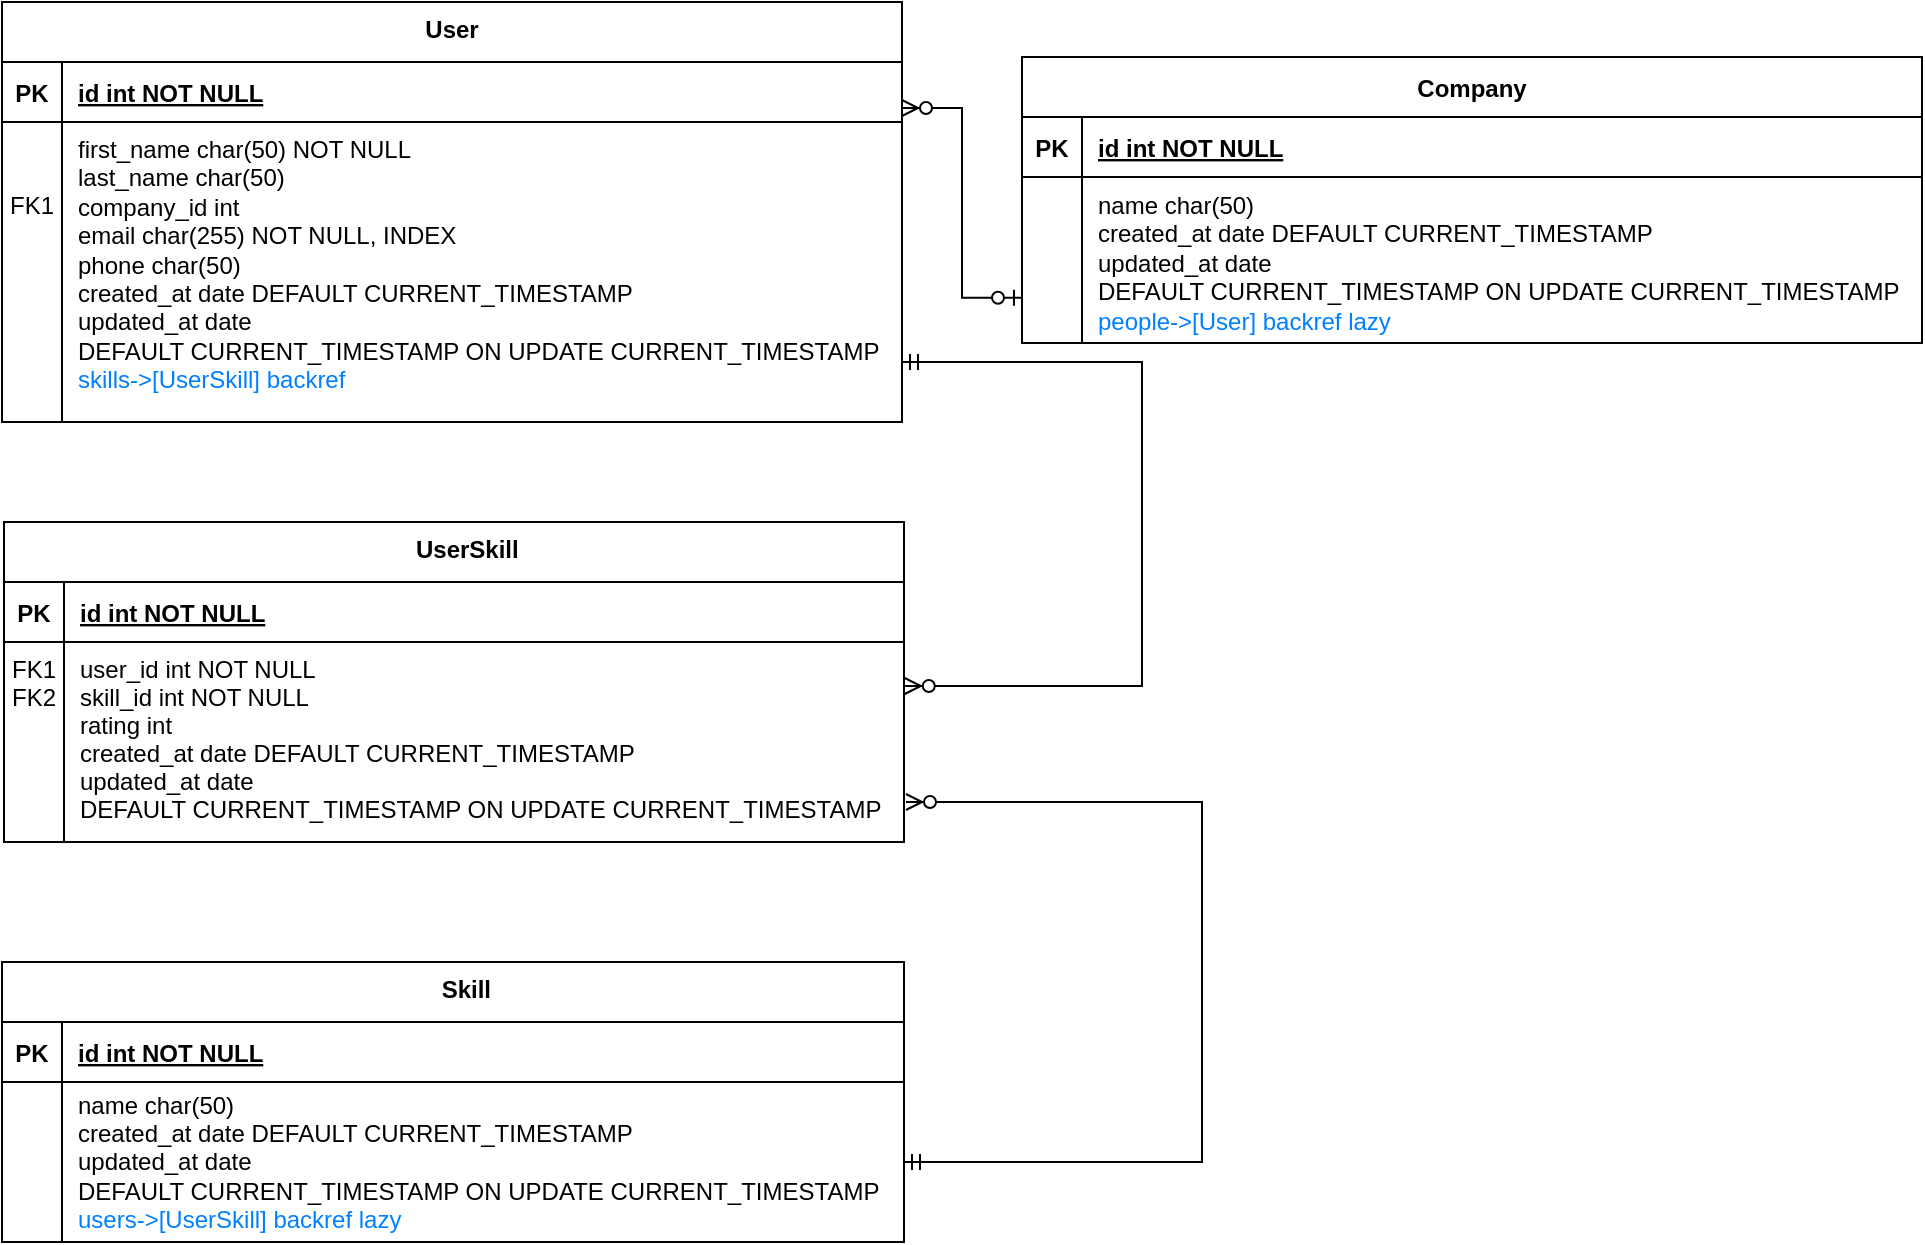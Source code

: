 <mxfile version="20.8.10" type="device"><diagram id="R2lEEEUBdFMjLlhIrx00" name="Page-1"><mxGraphModel dx="852" dy="617" grid="1" gridSize="10" guides="1" tooltips="1" connect="1" arrows="1" fold="1" page="1" pageScale="1" pageWidth="850" pageHeight="1100" math="0" shadow="0" extFonts="Permanent Marker^https://fonts.googleapis.com/css?family=Permanent+Marker"><root><mxCell id="0"/><mxCell id="1" parent="0"/><mxCell id="24U75acfWT06wrxhHOT8-1" value="User" style="shape=table;startSize=30;container=1;collapsible=1;childLayout=tableLayout;fixedRows=1;rowLines=0;fontStyle=1;align=center;resizeLast=1;verticalAlign=top;" parent="1" vertex="1"><mxGeometry x="130" y="560" width="450" height="210" as="geometry"/></mxCell><mxCell id="24U75acfWT06wrxhHOT8-2" value="" style="shape=partialRectangle;collapsible=0;dropTarget=0;pointerEvents=0;fillColor=none;points=[[0,0.5],[1,0.5]];portConstraint=eastwest;top=0;left=0;right=0;bottom=1;" parent="24U75acfWT06wrxhHOT8-1" vertex="1"><mxGeometry y="30" width="450" height="30" as="geometry"/></mxCell><mxCell id="24U75acfWT06wrxhHOT8-3" value="PK" style="shape=partialRectangle;overflow=hidden;connectable=0;fillColor=none;top=0;left=0;bottom=0;right=0;fontStyle=1;" parent="24U75acfWT06wrxhHOT8-2" vertex="1"><mxGeometry width="30" height="30" as="geometry"><mxRectangle width="30" height="30" as="alternateBounds"/></mxGeometry></mxCell><mxCell id="24U75acfWT06wrxhHOT8-4" value="id int NOT NULL" style="shape=partialRectangle;overflow=hidden;connectable=0;fillColor=none;top=0;left=0;bottom=0;right=0;align=left;spacingLeft=6;fontStyle=5;" parent="24U75acfWT06wrxhHOT8-2" vertex="1"><mxGeometry x="30" width="420" height="30" as="geometry"><mxRectangle width="420" height="30" as="alternateBounds"/></mxGeometry></mxCell><mxCell id="24U75acfWT06wrxhHOT8-5" value="" style="shape=partialRectangle;collapsible=0;dropTarget=0;pointerEvents=0;fillColor=none;points=[[0,0.5],[1,0.5]];portConstraint=eastwest;top=0;left=0;right=0;bottom=0;" parent="24U75acfWT06wrxhHOT8-1" vertex="1"><mxGeometry y="60" width="450" height="150" as="geometry"/></mxCell><mxCell id="24U75acfWT06wrxhHOT8-6" value="&#xA;    &#xA;    FK1    " style="shape=partialRectangle;overflow=hidden;connectable=0;fillColor=none;top=0;left=0;bottom=0;right=0;verticalAlign=top;align=center;" parent="24U75acfWT06wrxhHOT8-5" vertex="1"><mxGeometry width="30" height="150" as="geometry"><mxRectangle width="30" height="150" as="alternateBounds"/></mxGeometry></mxCell><mxCell id="24U75acfWT06wrxhHOT8-7" value="first_name char(50) NOT NULL&lt;br&gt;last_name char(50)&lt;br&gt;company_id int &lt;br&gt;email char(255) NOT NULL, INDEX&lt;br&gt;phone char(50)&lt;br&gt;created_at date DEFAULT CURRENT_TIMESTAMP&lt;br&gt;updated_at date &lt;br&gt;&lt;div&gt;DEFAULT CURRENT_TIMESTAMP ON UPDATE CURRENT_TIMESTAMP&lt;/div&gt;&lt;div&gt;&lt;font color=&quot;#007FFF&quot;&gt;skills-&amp;gt;[UserSkill] backref&lt;/font&gt; &lt;/div&gt;" style="shape=partialRectangle;overflow=hidden;connectable=0;fillColor=none;top=0;left=0;bottom=0;right=0;align=left;spacingLeft=6;verticalAlign=top;html=1;" parent="24U75acfWT06wrxhHOT8-5" vertex="1"><mxGeometry x="30" width="420" height="150" as="geometry"><mxRectangle width="420" height="150" as="alternateBounds"/></mxGeometry></mxCell><mxCell id="24U75acfWT06wrxhHOT8-8" value="    UserSkill" style="shape=table;startSize=30;container=1;collapsible=1;childLayout=tableLayout;fixedRows=1;rowLines=0;fontStyle=1;align=center;resizeLast=1;verticalAlign=top;" parent="1" vertex="1"><mxGeometry x="131" y="820" width="450" height="160" as="geometry"/></mxCell><mxCell id="24U75acfWT06wrxhHOT8-9" value="" style="shape=partialRectangle;collapsible=0;dropTarget=0;pointerEvents=0;fillColor=none;points=[[0,0.5],[1,0.5]];portConstraint=eastwest;top=0;left=0;right=0;bottom=1;" parent="24U75acfWT06wrxhHOT8-8" vertex="1"><mxGeometry y="30" width="450" height="30" as="geometry"/></mxCell><mxCell id="24U75acfWT06wrxhHOT8-10" value="PK" style="shape=partialRectangle;overflow=hidden;connectable=0;fillColor=none;top=0;left=0;bottom=0;right=0;fontStyle=1;" parent="24U75acfWT06wrxhHOT8-9" vertex="1"><mxGeometry width="30" height="30" as="geometry"><mxRectangle width="30" height="30" as="alternateBounds"/></mxGeometry></mxCell><mxCell id="24U75acfWT06wrxhHOT8-11" value="id int NOT NULL" style="shape=partialRectangle;overflow=hidden;connectable=0;fillColor=none;top=0;left=0;bottom=0;right=0;align=left;spacingLeft=6;fontStyle=5;" parent="24U75acfWT06wrxhHOT8-9" vertex="1"><mxGeometry x="30" width="420" height="30" as="geometry"><mxRectangle width="420" height="30" as="alternateBounds"/></mxGeometry></mxCell><mxCell id="24U75acfWT06wrxhHOT8-12" value="" style="shape=partialRectangle;collapsible=0;dropTarget=0;pointerEvents=0;fillColor=none;points=[[0,0.5],[1,0.5]];portConstraint=eastwest;top=0;left=0;right=0;bottom=0;" parent="24U75acfWT06wrxhHOT8-8" vertex="1"><mxGeometry y="60" width="450" height="100" as="geometry"/></mxCell><mxCell id="24U75acfWT06wrxhHOT8-13" value="FK1&#xA;       FK2        " style="shape=partialRectangle;overflow=hidden;connectable=0;fillColor=none;top=0;left=0;bottom=0;right=0;verticalAlign=top;" parent="24U75acfWT06wrxhHOT8-12" vertex="1"><mxGeometry width="30" height="100" as="geometry"><mxRectangle width="30" height="100" as="alternateBounds"/></mxGeometry></mxCell><mxCell id="24U75acfWT06wrxhHOT8-14" value="user_id int NOT NULL&#xA;skill_id int NOT NULL&#xA;rating int&#xA;created_at date DEFAULT CURRENT_TIMESTAMP&#xA;updated_at date &#xA;DEFAULT CURRENT_TIMESTAMP ON UPDATE CURRENT_TIMESTAMP&#xA;" style="shape=partialRectangle;overflow=hidden;connectable=0;fillColor=none;top=0;left=0;bottom=0;right=0;align=left;spacingLeft=6;verticalAlign=top;" parent="24U75acfWT06wrxhHOT8-12" vertex="1"><mxGeometry x="30" width="420" height="100" as="geometry"><mxRectangle width="420" height="100" as="alternateBounds"/></mxGeometry></mxCell><mxCell id="24U75acfWT06wrxhHOT8-15" value="    Skill" style="shape=table;startSize=30;container=1;collapsible=1;childLayout=tableLayout;fixedRows=1;rowLines=0;fontStyle=1;align=center;resizeLast=1;verticalAlign=top;" parent="1" vertex="1"><mxGeometry x="130" y="1040" width="451" height="140" as="geometry"/></mxCell><mxCell id="24U75acfWT06wrxhHOT8-16" value="" style="shape=partialRectangle;collapsible=0;dropTarget=0;pointerEvents=0;fillColor=none;points=[[0,0.5],[1,0.5]];portConstraint=eastwest;top=0;left=0;right=0;bottom=1;" parent="24U75acfWT06wrxhHOT8-15" vertex="1"><mxGeometry y="30" width="451" height="30" as="geometry"/></mxCell><mxCell id="24U75acfWT06wrxhHOT8-17" value="PK" style="shape=partialRectangle;overflow=hidden;connectable=0;fillColor=none;top=0;left=0;bottom=0;right=0;fontStyle=1;" parent="24U75acfWT06wrxhHOT8-16" vertex="1"><mxGeometry width="30" height="30" as="geometry"><mxRectangle width="30" height="30" as="alternateBounds"/></mxGeometry></mxCell><mxCell id="24U75acfWT06wrxhHOT8-18" value="id int NOT NULL" style="shape=partialRectangle;overflow=hidden;connectable=0;fillColor=none;top=0;left=0;bottom=0;right=0;align=left;spacingLeft=6;fontStyle=5;" parent="24U75acfWT06wrxhHOT8-16" vertex="1"><mxGeometry x="30" width="421" height="30" as="geometry"><mxRectangle width="421" height="30" as="alternateBounds"/></mxGeometry></mxCell><mxCell id="24U75acfWT06wrxhHOT8-19" value="" style="shape=partialRectangle;collapsible=0;dropTarget=0;pointerEvents=0;fillColor=none;points=[[0,0.5],[1,0.5]];portConstraint=eastwest;top=0;left=0;right=0;bottom=0;" parent="24U75acfWT06wrxhHOT8-15" vertex="1"><mxGeometry y="60" width="451" height="80" as="geometry"/></mxCell><mxCell id="24U75acfWT06wrxhHOT8-20" value="" style="shape=partialRectangle;overflow=hidden;connectable=0;fillColor=none;top=0;left=0;bottom=0;right=0;verticalAlign=top;" parent="24U75acfWT06wrxhHOT8-19" vertex="1"><mxGeometry width="30" height="80" as="geometry"><mxRectangle width="30" height="80" as="alternateBounds"/></mxGeometry></mxCell><mxCell id="24U75acfWT06wrxhHOT8-21" value="name char(50)&lt;br&gt;created_at date DEFAULT CURRENT_TIMESTAMP&lt;br&gt;updated_at date &lt;br&gt;DEFAULT CURRENT_TIMESTAMP ON UPDATE CURRENT_TIMESTAMP&lt;br&gt;&lt;font color=&quot;#007FFF&quot;&gt;users-&amp;gt;[UserSkill] backref lazy&lt;/font&gt; " style="shape=partialRectangle;overflow=hidden;connectable=0;fillColor=none;top=0;left=0;bottom=0;right=0;align=left;spacingLeft=6;html=1;" parent="24U75acfWT06wrxhHOT8-19" vertex="1"><mxGeometry x="30" width="421" height="80" as="geometry"><mxRectangle width="421" height="80" as="alternateBounds"/></mxGeometry></mxCell><mxCell id="24U75acfWT06wrxhHOT8-22" value="Company" style="shape=table;startSize=30;container=1;collapsible=1;childLayout=tableLayout;fixedRows=1;rowLines=0;fontStyle=1;align=center;resizeLast=1;verticalAlign=middle;" parent="1" vertex="1"><mxGeometry x="640" y="587.5" width="450" height="143" as="geometry"/></mxCell><mxCell id="24U75acfWT06wrxhHOT8-23" value="" style="shape=partialRectangle;collapsible=0;dropTarget=0;pointerEvents=0;fillColor=none;points=[[0,0.5],[1,0.5]];portConstraint=eastwest;top=0;left=0;right=0;bottom=1;" parent="24U75acfWT06wrxhHOT8-22" vertex="1"><mxGeometry y="30" width="450" height="30" as="geometry"/></mxCell><mxCell id="24U75acfWT06wrxhHOT8-24" value="PK" style="shape=partialRectangle;overflow=hidden;connectable=0;fillColor=none;top=0;left=0;bottom=0;right=0;fontStyle=1;" parent="24U75acfWT06wrxhHOT8-23" vertex="1"><mxGeometry width="30" height="30" as="geometry"><mxRectangle width="30" height="30" as="alternateBounds"/></mxGeometry></mxCell><mxCell id="24U75acfWT06wrxhHOT8-25" value="id int NOT NULL" style="shape=partialRectangle;overflow=hidden;connectable=0;fillColor=none;top=0;left=0;bottom=0;right=0;align=left;spacingLeft=6;fontStyle=5;" parent="24U75acfWT06wrxhHOT8-23" vertex="1"><mxGeometry x="30" width="420" height="30" as="geometry"><mxRectangle width="420" height="30" as="alternateBounds"/></mxGeometry></mxCell><mxCell id="24U75acfWT06wrxhHOT8-26" value="" style="shape=partialRectangle;collapsible=0;dropTarget=0;pointerEvents=0;fillColor=none;points=[[0,0.5],[1,0.5]];portConstraint=eastwest;top=0;left=0;right=0;bottom=0;verticalAlign=top;" parent="24U75acfWT06wrxhHOT8-22" vertex="1"><mxGeometry y="60" width="450" height="83" as="geometry"/></mxCell><mxCell id="24U75acfWT06wrxhHOT8-27" value="" style="shape=partialRectangle;overflow=hidden;connectable=0;fillColor=none;top=0;left=0;bottom=0;right=0;verticalAlign=top;" parent="24U75acfWT06wrxhHOT8-26" vertex="1"><mxGeometry width="30" height="83" as="geometry"><mxRectangle width="30" height="83" as="alternateBounds"/></mxGeometry></mxCell><mxCell id="24U75acfWT06wrxhHOT8-28" value="name char(50)&lt;br&gt;created_at date DEFAULT CURRENT_TIMESTAMP&lt;br&gt;updated_at date &lt;br&gt;DEFAULT CURRENT_TIMESTAMP ON UPDATE CURRENT_TIMESTAMP&lt;br&gt;&lt;font color=&quot;#007FFF&quot;&gt;people-&amp;gt;[User] backref lazy&lt;/font&gt;&lt;br&gt; " style="shape=partialRectangle;overflow=hidden;connectable=0;fillColor=none;top=0;left=0;bottom=0;right=0;align=left;spacingLeft=6;verticalAlign=top;html=1;" parent="24U75acfWT06wrxhHOT8-26" vertex="1"><mxGeometry x="30" width="420" height="83" as="geometry"><mxRectangle width="420" height="83" as="alternateBounds"/></mxGeometry></mxCell><mxCell id="24U75acfWT06wrxhHOT8-32" value="" style="edgeStyle=orthogonalEdgeStyle;fontSize=12;endArrow=ERzeroToMany;startArrow=ERmandOne;rounded=0;html=1;entryX=1.001;entryY=0.224;entryDx=0;entryDy=0;entryPerimeter=0;" parent="1" target="24U75acfWT06wrxhHOT8-12" edge="1"><mxGeometry width="100" height="100" relative="1" as="geometry"><mxPoint x="580" y="740" as="sourcePoint"/><mxPoint x="720" y="910" as="targetPoint"/><Array as="points"><mxPoint x="700" y="740"/><mxPoint x="700" y="902"/><mxPoint x="582" y="902"/></Array></mxGeometry></mxCell><mxCell id="24U75acfWT06wrxhHOT8-33" value="" style="edgeStyle=orthogonalEdgeStyle;fontSize=12;endArrow=ERzeroToMany;startArrow=ERmandOne;rounded=0;html=1;exitX=1;exitY=0.5;exitDx=0;exitDy=0;" parent="1" source="24U75acfWT06wrxhHOT8-19" edge="1"><mxGeometry width="100" height="100" relative="1" as="geometry"><mxPoint x="611.45" y="1180" as="sourcePoint"/><mxPoint x="582" y="960" as="targetPoint"/><Array as="points"><mxPoint x="730" y="1140"/><mxPoint x="730" y="960"/></Array></mxGeometry></mxCell><mxCell id="ltNwdVN2wuAjLgCgptWj-3" value="" style="edgeStyle=elbowEdgeStyle;fontSize=12;html=1;endArrow=ERzeroToMany;startArrow=ERzeroToOne;rounded=0;exitX=0;exitY=0.727;exitDx=0;exitDy=0;exitPerimeter=0;" edge="1" parent="1" source="24U75acfWT06wrxhHOT8-26"><mxGeometry width="100" height="100" relative="1" as="geometry"><mxPoint x="630" y="700" as="sourcePoint"/><mxPoint x="580" y="613" as="targetPoint"/></mxGeometry></mxCell></root></mxGraphModel></diagram></mxfile>